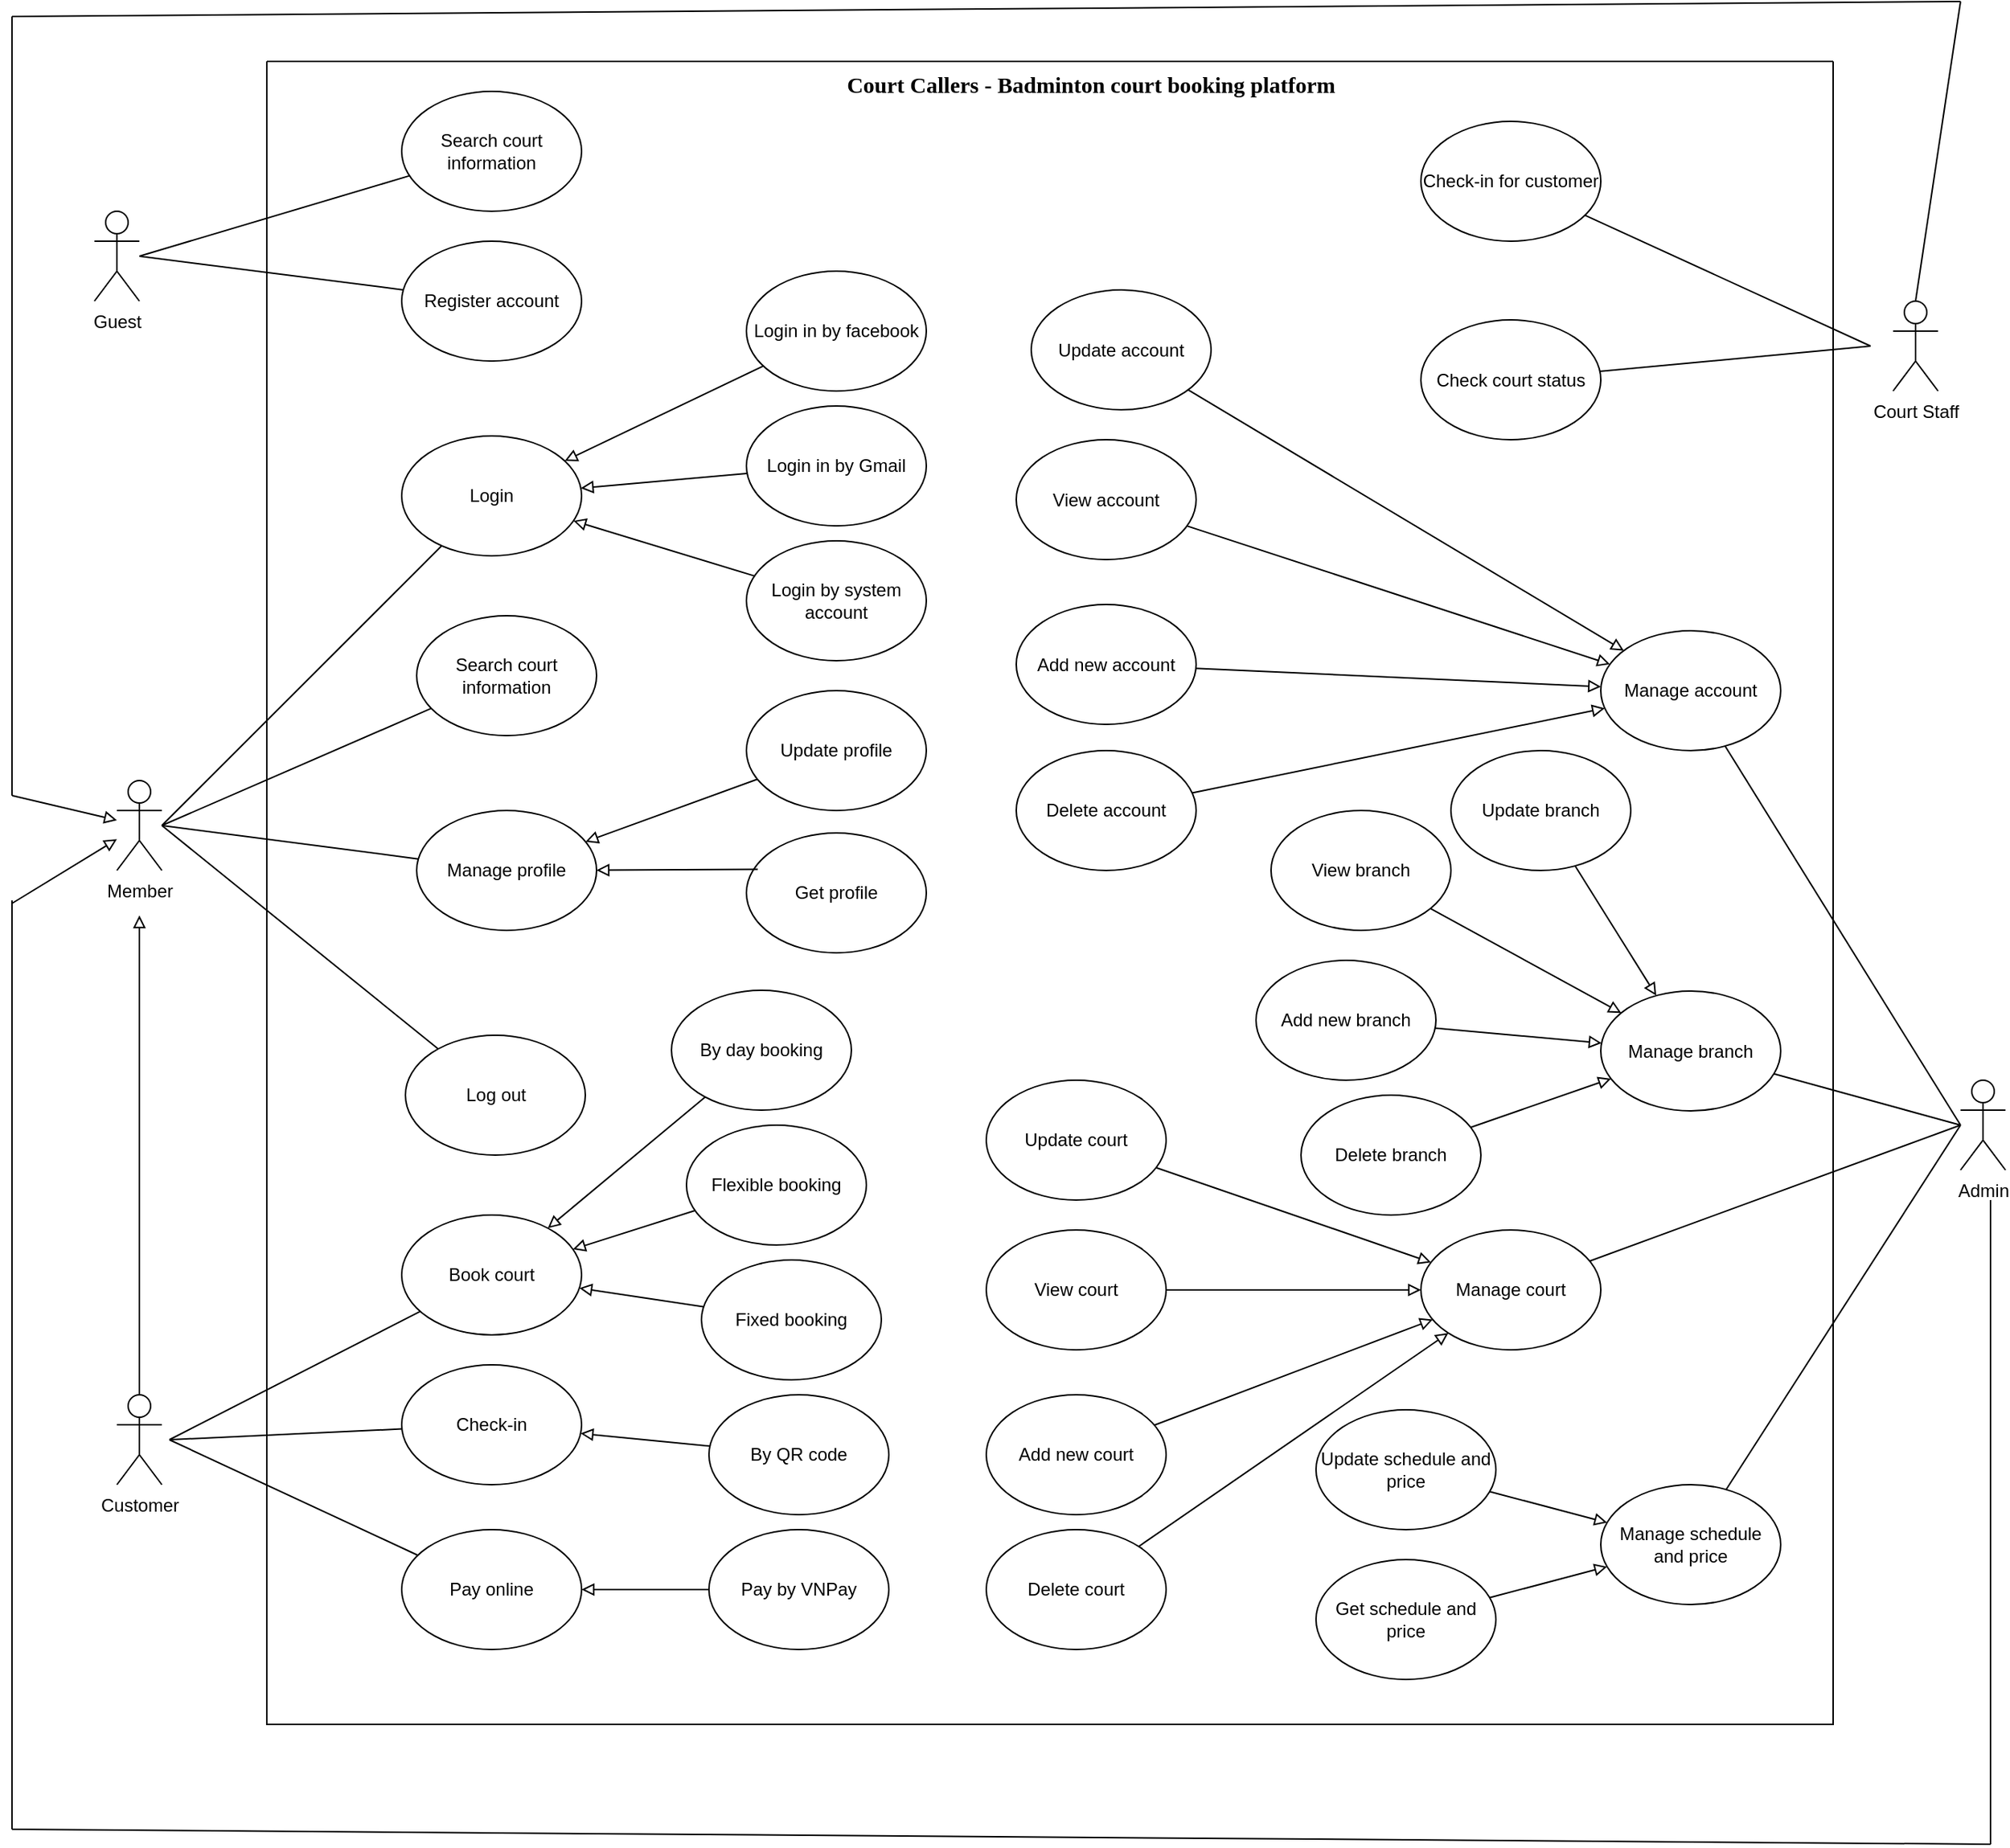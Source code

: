 <mxfile version="24.1.0" type="device">
  <diagram name="Page-1" id="IDf3nve9uaSf9qPTNXKd">
    <mxGraphModel dx="2206" dy="1298" grid="1" gridSize="10" guides="1" tooltips="1" connect="1" arrows="1" fold="1" page="1" pageScale="1" pageWidth="850" pageHeight="1100" math="0" shadow="0">
      <root>
        <mxCell id="0" />
        <mxCell id="1" parent="0" />
        <mxCell id="Hus5AxV9G4xzoiahmBk7-5" value="" style="swimlane;startSize=0;" parent="1" vertex="1">
          <mxGeometry x="190" y="60" width="1045" height="1110" as="geometry">
            <mxRectangle x="190" y="60" width="50" height="40" as="alternateBounds" />
          </mxGeometry>
        </mxCell>
        <mxCell id="Hus5AxV9G4xzoiahmBk7-7" value="&lt;div&gt;&lt;span style=&quot;background-color: rgb(255, 255, 255);&quot;&gt;&lt;font face=&quot;Times New Roman&quot;&gt;&lt;span style=&quot;font-size: 15px; white-space-collapse: preserve;&quot;&gt;&lt;b&gt;Court Callers - Badminton court booking platform&lt;/b&gt;&lt;/span&gt;&lt;/font&gt;&lt;br&gt;&lt;/span&gt;&lt;/div&gt;" style="text;html=1;align=center;verticalAlign=middle;whiteSpace=wrap;rounded=0;" parent="Hus5AxV9G4xzoiahmBk7-5" vertex="1">
          <mxGeometry x="370" y="-20" width="360" height="70" as="geometry" />
        </mxCell>
        <mxCell id="Hus5AxV9G4xzoiahmBk7-26" value="Book court" style="ellipse;whiteSpace=wrap;html=1;" parent="Hus5AxV9G4xzoiahmBk7-5" vertex="1">
          <mxGeometry x="90" y="770" width="120" height="80" as="geometry" />
        </mxCell>
        <mxCell id="Hus5AxV9G4xzoiahmBk7-27" value="Check-in" style="ellipse;whiteSpace=wrap;html=1;" parent="Hus5AxV9G4xzoiahmBk7-5" vertex="1">
          <mxGeometry x="90" y="870" width="120" height="80" as="geometry" />
        </mxCell>
        <mxCell id="Hus5AxV9G4xzoiahmBk7-28" value="Pay online" style="ellipse;whiteSpace=wrap;html=1;" parent="Hus5AxV9G4xzoiahmBk7-5" vertex="1">
          <mxGeometry x="90" y="980" width="120" height="80" as="geometry" />
        </mxCell>
        <mxCell id="Hus5AxV9G4xzoiahmBk7-40" value="" style="endArrow=none;html=1;rounded=0;" parent="Hus5AxV9G4xzoiahmBk7-5" target="Hus5AxV9G4xzoiahmBk7-26" edge="1">
          <mxGeometry width="50" height="50" relative="1" as="geometry">
            <mxPoint x="-65" y="920" as="sourcePoint" />
            <mxPoint x="-15" y="870" as="targetPoint" />
          </mxGeometry>
        </mxCell>
        <mxCell id="Hus5AxV9G4xzoiahmBk7-41" value="" style="endArrow=none;html=1;rounded=0;" parent="Hus5AxV9G4xzoiahmBk7-5" target="Hus5AxV9G4xzoiahmBk7-27" edge="1">
          <mxGeometry width="50" height="50" relative="1" as="geometry">
            <mxPoint x="-65" y="920" as="sourcePoint" />
            <mxPoint x="-15" y="870" as="targetPoint" />
          </mxGeometry>
        </mxCell>
        <mxCell id="Hus5AxV9G4xzoiahmBk7-42" value="" style="endArrow=none;html=1;rounded=0;" parent="Hus5AxV9G4xzoiahmBk7-5" target="Hus5AxV9G4xzoiahmBk7-28" edge="1">
          <mxGeometry width="50" height="50" relative="1" as="geometry">
            <mxPoint x="-65" y="920" as="sourcePoint" />
            <mxPoint x="-15" y="870" as="targetPoint" />
          </mxGeometry>
        </mxCell>
        <mxCell id="Hus5AxV9G4xzoiahmBk7-24" value="Search court information" style="ellipse;whiteSpace=wrap;html=1;" parent="Hus5AxV9G4xzoiahmBk7-5" vertex="1">
          <mxGeometry x="90" y="20" width="120" height="80" as="geometry" />
        </mxCell>
        <mxCell id="Hus5AxV9G4xzoiahmBk7-25" value="Register account" style="ellipse;whiteSpace=wrap;html=1;" parent="Hus5AxV9G4xzoiahmBk7-5" vertex="1">
          <mxGeometry x="90" y="120" width="120" height="80" as="geometry" />
        </mxCell>
        <mxCell id="Hus5AxV9G4xzoiahmBk7-8" value="Guest" style="shape=umlActor;verticalLabelPosition=bottom;verticalAlign=top;html=1;outlineConnect=0;" parent="Hus5AxV9G4xzoiahmBk7-5" vertex="1">
          <mxGeometry x="-115" y="100" width="30" height="60" as="geometry" />
        </mxCell>
        <mxCell id="Hus5AxV9G4xzoiahmBk7-38" value="" style="endArrow=none;html=1;rounded=0;" parent="Hus5AxV9G4xzoiahmBk7-5" target="Hus5AxV9G4xzoiahmBk7-24" edge="1">
          <mxGeometry width="50" height="50" relative="1" as="geometry">
            <mxPoint x="-85" y="130" as="sourcePoint" />
            <mxPoint x="-35" y="80" as="targetPoint" />
          </mxGeometry>
        </mxCell>
        <mxCell id="Hus5AxV9G4xzoiahmBk7-39" value="" style="endArrow=none;html=1;rounded=0;" parent="Hus5AxV9G4xzoiahmBk7-5" target="Hus5AxV9G4xzoiahmBk7-25" edge="1">
          <mxGeometry width="50" height="50" relative="1" as="geometry">
            <mxPoint x="-85" y="130" as="sourcePoint" />
            <mxPoint x="-35" y="80" as="targetPoint" />
          </mxGeometry>
        </mxCell>
        <mxCell id="Hus5AxV9G4xzoiahmBk7-33" value="&lt;div style=&quot;text-align: start;&quot;&gt;Manage account&lt;/div&gt;" style="ellipse;whiteSpace=wrap;html=1;" parent="Hus5AxV9G4xzoiahmBk7-5" vertex="1">
          <mxGeometry x="890" y="380" width="120" height="80" as="geometry" />
        </mxCell>
        <mxCell id="Hus5AxV9G4xzoiahmBk7-34" value="Manage court" style="ellipse;whiteSpace=wrap;html=1;" parent="Hus5AxV9G4xzoiahmBk7-5" vertex="1">
          <mxGeometry x="770" y="780" width="120" height="80" as="geometry" />
        </mxCell>
        <mxCell id="Hus5AxV9G4xzoiahmBk7-35" value="Manage schedule and price" style="ellipse;whiteSpace=wrap;html=1;" parent="Hus5AxV9G4xzoiahmBk7-5" vertex="1">
          <mxGeometry x="890" y="950" width="120" height="80" as="geometry" />
        </mxCell>
        <mxCell id="Hus5AxV9G4xzoiahmBk7-18" value="Admin&lt;div&gt;&lt;br&gt;&lt;/div&gt;" style="shape=umlActor;verticalLabelPosition=bottom;verticalAlign=top;html=1;outlineConnect=0;" parent="Hus5AxV9G4xzoiahmBk7-5" vertex="1">
          <mxGeometry x="1130" y="680" width="30" height="60" as="geometry" />
        </mxCell>
        <mxCell id="Hus5AxV9G4xzoiahmBk7-46" value="" style="endArrow=none;html=1;rounded=0;" parent="Hus5AxV9G4xzoiahmBk7-5" target="Hus5AxV9G4xzoiahmBk7-33" edge="1">
          <mxGeometry width="50" height="50" relative="1" as="geometry">
            <mxPoint x="1130" y="710" as="sourcePoint" />
            <mxPoint x="1180" y="660" as="targetPoint" />
          </mxGeometry>
        </mxCell>
        <mxCell id="Hus5AxV9G4xzoiahmBk7-47" value="" style="endArrow=none;html=1;rounded=0;" parent="Hus5AxV9G4xzoiahmBk7-5" target="Hus5AxV9G4xzoiahmBk7-34" edge="1">
          <mxGeometry width="50" height="50" relative="1" as="geometry">
            <mxPoint x="1130" y="710" as="sourcePoint" />
            <mxPoint x="1180" y="660" as="targetPoint" />
          </mxGeometry>
        </mxCell>
        <mxCell id="Hus5AxV9G4xzoiahmBk7-49" value="" style="endArrow=none;html=1;rounded=0;" parent="Hus5AxV9G4xzoiahmBk7-5" source="Hus5AxV9G4xzoiahmBk7-35" edge="1">
          <mxGeometry width="50" height="50" relative="1" as="geometry">
            <mxPoint x="1080" y="760" as="sourcePoint" />
            <mxPoint x="1130" y="710" as="targetPoint" />
          </mxGeometry>
        </mxCell>
        <mxCell id="Hus5AxV9G4xzoiahmBk7-67" value="Login in by Gmail" style="ellipse;whiteSpace=wrap;html=1;" parent="Hus5AxV9G4xzoiahmBk7-5" vertex="1">
          <mxGeometry x="320" y="230" width="120" height="80" as="geometry" />
        </mxCell>
        <mxCell id="Hus5AxV9G4xzoiahmBk7-56" value="Login" style="ellipse;whiteSpace=wrap;html=1;" parent="Hus5AxV9G4xzoiahmBk7-5" vertex="1">
          <mxGeometry x="90" y="250" width="120" height="80" as="geometry" />
        </mxCell>
        <mxCell id="Hus5AxV9G4xzoiahmBk7-58" value="Log out" style="ellipse;whiteSpace=wrap;html=1;" parent="Hus5AxV9G4xzoiahmBk7-5" vertex="1">
          <mxGeometry x="92.5" y="650" width="120" height="80" as="geometry" />
        </mxCell>
        <mxCell id="Hus5AxV9G4xzoiahmBk7-59" value="Manage profile" style="ellipse;whiteSpace=wrap;html=1;" parent="Hus5AxV9G4xzoiahmBk7-5" vertex="1">
          <mxGeometry x="100" y="500" width="120" height="80" as="geometry" />
        </mxCell>
        <mxCell id="Hus5AxV9G4xzoiahmBk7-63" value="Update profile" style="ellipse;whiteSpace=wrap;html=1;" parent="Hus5AxV9G4xzoiahmBk7-5" vertex="1">
          <mxGeometry x="320" y="420" width="120" height="80" as="geometry" />
        </mxCell>
        <mxCell id="Hus5AxV9G4xzoiahmBk7-64" value="Get profile" style="ellipse;whiteSpace=wrap;html=1;" parent="Hus5AxV9G4xzoiahmBk7-5" vertex="1">
          <mxGeometry x="320" y="515" width="120" height="80" as="geometry" />
        </mxCell>
        <mxCell id="Hus5AxV9G4xzoiahmBk7-65" value="" style="endArrow=block;html=1;rounded=0;endFill=0;" parent="Hus5AxV9G4xzoiahmBk7-5" source="Hus5AxV9G4xzoiahmBk7-63" target="Hus5AxV9G4xzoiahmBk7-59" edge="1">
          <mxGeometry width="50" height="50" relative="1" as="geometry">
            <mxPoint x="280" y="640" as="sourcePoint" />
            <mxPoint x="330" y="590" as="targetPoint" />
          </mxGeometry>
        </mxCell>
        <mxCell id="Hus5AxV9G4xzoiahmBk7-66" value="" style="endArrow=block;html=1;rounded=0;endFill=0;exitX=0.063;exitY=0.303;exitDx=0;exitDy=0;exitPerimeter=0;" parent="Hus5AxV9G4xzoiahmBk7-5" source="Hus5AxV9G4xzoiahmBk7-64" target="Hus5AxV9G4xzoiahmBk7-59" edge="1">
          <mxGeometry width="50" height="50" relative="1" as="geometry">
            <mxPoint x="275" y="475" as="sourcePoint" />
            <mxPoint x="205" y="495" as="targetPoint" />
          </mxGeometry>
        </mxCell>
        <mxCell id="Hus5AxV9G4xzoiahmBk7-55" value="Member" style="shape=umlActor;verticalLabelPosition=bottom;verticalAlign=top;html=1;outlineConnect=0;" parent="Hus5AxV9G4xzoiahmBk7-5" vertex="1">
          <mxGeometry x="-100" y="480" width="30" height="60" as="geometry" />
        </mxCell>
        <mxCell id="Hus5AxV9G4xzoiahmBk7-60" value="" style="endArrow=none;html=1;rounded=0;" parent="Hus5AxV9G4xzoiahmBk7-5" target="Hus5AxV9G4xzoiahmBk7-56" edge="1">
          <mxGeometry width="50" height="50" relative="1" as="geometry">
            <mxPoint x="-70" y="510" as="sourcePoint" />
            <mxPoint x="-20" y="460" as="targetPoint" />
          </mxGeometry>
        </mxCell>
        <mxCell id="Hus5AxV9G4xzoiahmBk7-61" value="" style="endArrow=none;html=1;rounded=0;" parent="Hus5AxV9G4xzoiahmBk7-5" target="Hus5AxV9G4xzoiahmBk7-58" edge="1">
          <mxGeometry width="50" height="50" relative="1" as="geometry">
            <mxPoint x="-70" y="510" as="sourcePoint" />
            <mxPoint x="-20" y="460" as="targetPoint" />
          </mxGeometry>
        </mxCell>
        <mxCell id="Hus5AxV9G4xzoiahmBk7-62" value="" style="endArrow=none;html=1;rounded=0;" parent="Hus5AxV9G4xzoiahmBk7-5" target="Hus5AxV9G4xzoiahmBk7-59" edge="1">
          <mxGeometry width="50" height="50" relative="1" as="geometry">
            <mxPoint x="-70" y="510" as="sourcePoint" />
            <mxPoint x="-20" y="460" as="targetPoint" />
          </mxGeometry>
        </mxCell>
        <mxCell id="Hus5AxV9G4xzoiahmBk7-68" value="Login by system account" style="ellipse;whiteSpace=wrap;html=1;" parent="Hus5AxV9G4xzoiahmBk7-5" vertex="1">
          <mxGeometry x="320" y="320" width="120" height="80" as="geometry" />
        </mxCell>
        <mxCell id="Hus5AxV9G4xzoiahmBk7-69" value="Login in by facebook" style="ellipse;whiteSpace=wrap;html=1;" parent="Hus5AxV9G4xzoiahmBk7-5" vertex="1">
          <mxGeometry x="320" y="140" width="120" height="80" as="geometry" />
        </mxCell>
        <mxCell id="Hus5AxV9G4xzoiahmBk7-70" value="" style="endArrow=block;html=1;rounded=0;endFill=0;" parent="Hus5AxV9G4xzoiahmBk7-5" source="Hus5AxV9G4xzoiahmBk7-69" target="Hus5AxV9G4xzoiahmBk7-56" edge="1">
          <mxGeometry width="50" height="50" relative="1" as="geometry">
            <mxPoint x="306.524" y="213.571" as="sourcePoint" />
            <mxPoint x="205" y="495" as="targetPoint" />
          </mxGeometry>
        </mxCell>
        <mxCell id="Hus5AxV9G4xzoiahmBk7-71" value="" style="endArrow=block;html=1;rounded=0;endFill=0;" parent="Hus5AxV9G4xzoiahmBk7-5" source="Hus5AxV9G4xzoiahmBk7-67" target="Hus5AxV9G4xzoiahmBk7-56" edge="1">
          <mxGeometry width="50" height="50" relative="1" as="geometry">
            <mxPoint x="285" y="485" as="sourcePoint" />
            <mxPoint x="215" y="505" as="targetPoint" />
          </mxGeometry>
        </mxCell>
        <mxCell id="Hus5AxV9G4xzoiahmBk7-72" value="" style="endArrow=block;html=1;rounded=0;endFill=0;" parent="Hus5AxV9G4xzoiahmBk7-5" source="Hus5AxV9G4xzoiahmBk7-68" target="Hus5AxV9G4xzoiahmBk7-56" edge="1">
          <mxGeometry width="50" height="50" relative="1" as="geometry">
            <mxPoint x="295" y="495" as="sourcePoint" />
            <mxPoint x="225" y="515" as="targetPoint" />
          </mxGeometry>
        </mxCell>
        <mxCell id="Hus5AxV9G4xzoiahmBk7-75" value="Pay by VNPay" style="ellipse;whiteSpace=wrap;html=1;" parent="Hus5AxV9G4xzoiahmBk7-5" vertex="1">
          <mxGeometry x="295" y="980" width="120" height="80" as="geometry" />
        </mxCell>
        <mxCell id="Hus5AxV9G4xzoiahmBk7-77" value="" style="endArrow=block;html=1;rounded=0;endFill=0;" parent="Hus5AxV9G4xzoiahmBk7-5" source="Hus5AxV9G4xzoiahmBk7-75" target="Hus5AxV9G4xzoiahmBk7-28" edge="1">
          <mxGeometry width="50" height="50" relative="1" as="geometry">
            <mxPoint x="258" y="559" as="sourcePoint" />
            <mxPoint x="195" y="532" as="targetPoint" />
          </mxGeometry>
        </mxCell>
        <mxCell id="Hus5AxV9G4xzoiahmBk7-89" value="Update schedule and price" style="ellipse;whiteSpace=wrap;html=1;" parent="Hus5AxV9G4xzoiahmBk7-5" vertex="1">
          <mxGeometry x="700" y="900" width="120" height="80" as="geometry" />
        </mxCell>
        <mxCell id="Hus5AxV9G4xzoiahmBk7-90" value="Get schedule and price" style="ellipse;whiteSpace=wrap;html=1;" parent="Hus5AxV9G4xzoiahmBk7-5" vertex="1">
          <mxGeometry x="700" y="1000" width="120" height="80" as="geometry" />
        </mxCell>
        <mxCell id="Hus5AxV9G4xzoiahmBk7-93" value="" style="endArrow=block;html=1;rounded=0;endFill=0;" parent="Hus5AxV9G4xzoiahmBk7-5" source="Hus5AxV9G4xzoiahmBk7-89" target="Hus5AxV9G4xzoiahmBk7-35" edge="1">
          <mxGeometry width="50" height="50" relative="1" as="geometry">
            <mxPoint x="310" y="986" as="sourcePoint" />
            <mxPoint x="215" y="1014" as="targetPoint" />
          </mxGeometry>
        </mxCell>
        <mxCell id="Hus5AxV9G4xzoiahmBk7-94" value="Update court" style="ellipse;whiteSpace=wrap;html=1;" parent="Hus5AxV9G4xzoiahmBk7-5" vertex="1">
          <mxGeometry x="480" y="680" width="120" height="80" as="geometry" />
        </mxCell>
        <mxCell id="Hus5AxV9G4xzoiahmBk7-95" value="View court" style="ellipse;whiteSpace=wrap;html=1;" parent="Hus5AxV9G4xzoiahmBk7-5" vertex="1">
          <mxGeometry x="480" y="780" width="120" height="80" as="geometry" />
        </mxCell>
        <mxCell id="Hus5AxV9G4xzoiahmBk7-96" value="" style="endArrow=block;html=1;rounded=0;endFill=0;" parent="Hus5AxV9G4xzoiahmBk7-5" source="Hus5AxV9G4xzoiahmBk7-94" target="Hus5AxV9G4xzoiahmBk7-34" edge="1">
          <mxGeometry width="50" height="50" relative="1" as="geometry">
            <mxPoint x="220" y="666" as="sourcePoint" />
            <mxPoint x="794" y="646" as="targetPoint" />
          </mxGeometry>
        </mxCell>
        <mxCell id="Hus5AxV9G4xzoiahmBk7-97" value="Add new court" style="ellipse;whiteSpace=wrap;html=1;" parent="Hus5AxV9G4xzoiahmBk7-5" vertex="1">
          <mxGeometry x="480" y="890" width="120" height="80" as="geometry" />
        </mxCell>
        <mxCell id="Hus5AxV9G4xzoiahmBk7-98" value="Delete court" style="ellipse;whiteSpace=wrap;html=1;" parent="Hus5AxV9G4xzoiahmBk7-5" vertex="1">
          <mxGeometry x="480" y="980" width="120" height="80" as="geometry" />
        </mxCell>
        <mxCell id="Hus5AxV9G4xzoiahmBk7-99" value="" style="endArrow=block;html=1;rounded=0;endFill=0;" parent="Hus5AxV9G4xzoiahmBk7-5" source="Hus5AxV9G4xzoiahmBk7-97" target="Hus5AxV9G4xzoiahmBk7-34" edge="1">
          <mxGeometry width="50" height="50" relative="1" as="geometry">
            <mxPoint x="110" y="856" as="sourcePoint" />
            <mxPoint x="684" y="836" as="targetPoint" />
          </mxGeometry>
        </mxCell>
        <mxCell id="Hus5AxV9G4xzoiahmBk7-100" value="" style="endArrow=block;html=1;rounded=0;endFill=0;" parent="Hus5AxV9G4xzoiahmBk7-5" source="Hus5AxV9G4xzoiahmBk7-95" target="Hus5AxV9G4xzoiahmBk7-34" edge="1">
          <mxGeometry width="50" height="50" relative="1" as="geometry">
            <mxPoint x="702" y="649" as="sourcePoint" />
            <mxPoint x="908" y="791" as="targetPoint" />
          </mxGeometry>
        </mxCell>
        <mxCell id="Hus5AxV9G4xzoiahmBk7-101" value="" style="endArrow=block;html=1;rounded=0;endFill=0;" parent="Hus5AxV9G4xzoiahmBk7-5" source="Hus5AxV9G4xzoiahmBk7-98" target="Hus5AxV9G4xzoiahmBk7-34" edge="1">
          <mxGeometry width="50" height="50" relative="1" as="geometry">
            <mxPoint x="712" y="659" as="sourcePoint" />
            <mxPoint x="918" y="801" as="targetPoint" />
          </mxGeometry>
        </mxCell>
        <mxCell id="Hus5AxV9G4xzoiahmBk7-102" value="Update account" style="ellipse;whiteSpace=wrap;html=1;" parent="Hus5AxV9G4xzoiahmBk7-5" vertex="1">
          <mxGeometry x="510" y="152.5" width="120" height="80" as="geometry" />
        </mxCell>
        <mxCell id="Hus5AxV9G4xzoiahmBk7-103" value="View account" style="ellipse;whiteSpace=wrap;html=1;" parent="Hus5AxV9G4xzoiahmBk7-5" vertex="1">
          <mxGeometry x="500" y="252.5" width="120" height="80" as="geometry" />
        </mxCell>
        <mxCell id="Hus5AxV9G4xzoiahmBk7-104" value="" style="endArrow=block;html=1;rounded=0;endFill=0;" parent="Hus5AxV9G4xzoiahmBk7-5" source="Hus5AxV9G4xzoiahmBk7-102" target="Hus5AxV9G4xzoiahmBk7-33" edge="1">
          <mxGeometry width="50" height="50" relative="1" as="geometry">
            <mxPoint x="240" y="268.5" as="sourcePoint" />
            <mxPoint x="835" y="346.5" as="targetPoint" />
          </mxGeometry>
        </mxCell>
        <mxCell id="Hus5AxV9G4xzoiahmBk7-105" value="Add new account" style="ellipse;whiteSpace=wrap;html=1;" parent="Hus5AxV9G4xzoiahmBk7-5" vertex="1">
          <mxGeometry x="500" y="362.5" width="120" height="80" as="geometry" />
        </mxCell>
        <mxCell id="Hus5AxV9G4xzoiahmBk7-106" value="Delete account" style="ellipse;whiteSpace=wrap;html=1;" parent="Hus5AxV9G4xzoiahmBk7-5" vertex="1">
          <mxGeometry x="500" y="460" width="120" height="80" as="geometry" />
        </mxCell>
        <mxCell id="Hus5AxV9G4xzoiahmBk7-107" value="" style="endArrow=block;html=1;rounded=0;endFill=0;" parent="Hus5AxV9G4xzoiahmBk7-5" source="Hus5AxV9G4xzoiahmBk7-105" target="Hus5AxV9G4xzoiahmBk7-33" edge="1">
          <mxGeometry width="50" height="50" relative="1" as="geometry">
            <mxPoint x="130" y="458.5" as="sourcePoint" />
            <mxPoint x="821" y="377.5" as="targetPoint" />
          </mxGeometry>
        </mxCell>
        <mxCell id="Hus5AxV9G4xzoiahmBk7-108" value="" style="endArrow=block;html=1;rounded=0;endFill=0;" parent="Hus5AxV9G4xzoiahmBk7-5" source="Hus5AxV9G4xzoiahmBk7-103" target="Hus5AxV9G4xzoiahmBk7-33" edge="1">
          <mxGeometry width="50" height="50" relative="1" as="geometry">
            <mxPoint x="722" y="251.5" as="sourcePoint" />
            <mxPoint x="824" y="358.5" as="targetPoint" />
          </mxGeometry>
        </mxCell>
        <mxCell id="Hus5AxV9G4xzoiahmBk7-109" value="" style="endArrow=block;html=1;rounded=0;endFill=0;" parent="Hus5AxV9G4xzoiahmBk7-5" source="Hus5AxV9G4xzoiahmBk7-106" target="Hus5AxV9G4xzoiahmBk7-33" edge="1">
          <mxGeometry width="50" height="50" relative="1" as="geometry">
            <mxPoint x="732" y="261.5" as="sourcePoint" />
            <mxPoint x="828" y="392.5" as="targetPoint" />
          </mxGeometry>
        </mxCell>
        <mxCell id="Hus5AxV9G4xzoiahmBk7-110" value="" style="endArrow=block;html=1;rounded=0;endFill=0;" parent="Hus5AxV9G4xzoiahmBk7-5" source="Hus5AxV9G4xzoiahmBk7-90" target="Hus5AxV9G4xzoiahmBk7-35" edge="1">
          <mxGeometry width="50" height="50" relative="1" as="geometry">
            <mxPoint x="806" y="954" as="sourcePoint" />
            <mxPoint x="894" y="976" as="targetPoint" />
          </mxGeometry>
        </mxCell>
        <mxCell id="Hus5AxV9G4xzoiahmBk7-30" value="Check-in for customer" style="ellipse;whiteSpace=wrap;html=1;" parent="Hus5AxV9G4xzoiahmBk7-5" vertex="1">
          <mxGeometry x="770" y="40" width="120" height="80" as="geometry" />
        </mxCell>
        <mxCell id="Hus5AxV9G4xzoiahmBk7-31" value="Check court status" style="ellipse;whiteSpace=wrap;html=1;" parent="Hus5AxV9G4xzoiahmBk7-5" vertex="1">
          <mxGeometry x="770" y="172.5" width="120" height="80" as="geometry" />
        </mxCell>
        <mxCell id="Hus5AxV9G4xzoiahmBk7-43" value="" style="endArrow=none;html=1;rounded=0;" parent="Hus5AxV9G4xzoiahmBk7-5" target="Hus5AxV9G4xzoiahmBk7-30" edge="1">
          <mxGeometry width="50" height="50" relative="1" as="geometry">
            <mxPoint x="1070" y="190" as="sourcePoint" />
            <mxPoint x="1120" y="140" as="targetPoint" />
          </mxGeometry>
        </mxCell>
        <mxCell id="Hus5AxV9G4xzoiahmBk7-44" value="" style="endArrow=none;html=1;rounded=0;" parent="Hus5AxV9G4xzoiahmBk7-5" target="Hus5AxV9G4xzoiahmBk7-31" edge="1">
          <mxGeometry width="50" height="50" relative="1" as="geometry">
            <mxPoint x="1070" y="190" as="sourcePoint" />
            <mxPoint x="1120" y="140" as="targetPoint" />
          </mxGeometry>
        </mxCell>
        <mxCell id="Tu4VQiL8ooOl8Ao3RDO4-2" value="By day booking" style="ellipse;whiteSpace=wrap;html=1;" vertex="1" parent="Hus5AxV9G4xzoiahmBk7-5">
          <mxGeometry x="270" y="620" width="120" height="80" as="geometry" />
        </mxCell>
        <mxCell id="Tu4VQiL8ooOl8Ao3RDO4-3" value="Flexible booking" style="ellipse;whiteSpace=wrap;html=1;" vertex="1" parent="Hus5AxV9G4xzoiahmBk7-5">
          <mxGeometry x="280" y="710" width="120" height="80" as="geometry" />
        </mxCell>
        <mxCell id="Tu4VQiL8ooOl8Ao3RDO4-4" value="Fixed&lt;span style=&quot;background-color: initial;&quot;&gt;&amp;nbsp;booking&lt;/span&gt;" style="ellipse;whiteSpace=wrap;html=1;" vertex="1" parent="Hus5AxV9G4xzoiahmBk7-5">
          <mxGeometry x="290" y="800" width="120" height="80" as="geometry" />
        </mxCell>
        <mxCell id="Tu4VQiL8ooOl8Ao3RDO4-5" value="" style="endArrow=block;html=1;rounded=0;endFill=0;" edge="1" parent="Hus5AxV9G4xzoiahmBk7-5" source="Tu4VQiL8ooOl8Ao3RDO4-2" target="Hus5AxV9G4xzoiahmBk7-26">
          <mxGeometry width="50" height="50" relative="1" as="geometry">
            <mxPoint x="305" y="1030" as="sourcePoint" />
            <mxPoint x="220" y="1030" as="targetPoint" />
          </mxGeometry>
        </mxCell>
        <mxCell id="Tu4VQiL8ooOl8Ao3RDO4-6" value="" style="endArrow=block;html=1;rounded=0;endFill=0;" edge="1" parent="Hus5AxV9G4xzoiahmBk7-5" source="Tu4VQiL8ooOl8Ao3RDO4-3" target="Hus5AxV9G4xzoiahmBk7-26">
          <mxGeometry width="50" height="50" relative="1" as="geometry">
            <mxPoint x="305" y="1030" as="sourcePoint" />
            <mxPoint x="220" y="1030" as="targetPoint" />
          </mxGeometry>
        </mxCell>
        <mxCell id="Tu4VQiL8ooOl8Ao3RDO4-7" value="" style="endArrow=block;html=1;rounded=0;endFill=0;" edge="1" parent="Hus5AxV9G4xzoiahmBk7-5" source="Tu4VQiL8ooOl8Ao3RDO4-4" target="Hus5AxV9G4xzoiahmBk7-26">
          <mxGeometry width="50" height="50" relative="1" as="geometry">
            <mxPoint x="315" y="1040" as="sourcePoint" />
            <mxPoint x="203" y="891" as="targetPoint" />
          </mxGeometry>
        </mxCell>
        <mxCell id="Tu4VQiL8ooOl8Ao3RDO4-8" value="By QR code" style="ellipse;whiteSpace=wrap;html=1;" vertex="1" parent="Hus5AxV9G4xzoiahmBk7-5">
          <mxGeometry x="295" y="890" width="120" height="80" as="geometry" />
        </mxCell>
        <mxCell id="Tu4VQiL8ooOl8Ao3RDO4-9" value="" style="endArrow=block;html=1;rounded=0;endFill=0;" edge="1" parent="Hus5AxV9G4xzoiahmBk7-5" source="Tu4VQiL8ooOl8Ao3RDO4-8" target="Hus5AxV9G4xzoiahmBk7-27">
          <mxGeometry width="50" height="50" relative="1" as="geometry">
            <mxPoint x="305" y="1030" as="sourcePoint" />
            <mxPoint x="220" y="1030" as="targetPoint" />
          </mxGeometry>
        </mxCell>
        <mxCell id="Tu4VQiL8ooOl8Ao3RDO4-10" value="Search court information" style="ellipse;whiteSpace=wrap;html=1;" vertex="1" parent="Hus5AxV9G4xzoiahmBk7-5">
          <mxGeometry x="100" y="370" width="120" height="80" as="geometry" />
        </mxCell>
        <mxCell id="Tu4VQiL8ooOl8Ao3RDO4-14" value="Manage branch" style="ellipse;whiteSpace=wrap;html=1;" vertex="1" parent="Hus5AxV9G4xzoiahmBk7-5">
          <mxGeometry x="890" y="620.5" width="120" height="80" as="geometry" />
        </mxCell>
        <mxCell id="Tu4VQiL8ooOl8Ao3RDO4-15" value="Update branch" style="ellipse;whiteSpace=wrap;html=1;" vertex="1" parent="Hus5AxV9G4xzoiahmBk7-5">
          <mxGeometry x="790" y="460" width="120" height="80" as="geometry" />
        </mxCell>
        <mxCell id="Tu4VQiL8ooOl8Ao3RDO4-16" value="View branch" style="ellipse;whiteSpace=wrap;html=1;" vertex="1" parent="Hus5AxV9G4xzoiahmBk7-5">
          <mxGeometry x="670" y="500" width="120" height="80" as="geometry" />
        </mxCell>
        <mxCell id="Tu4VQiL8ooOl8Ao3RDO4-17" value="" style="endArrow=block;html=1;rounded=0;endFill=0;" edge="1" parent="Hus5AxV9G4xzoiahmBk7-5" source="Tu4VQiL8ooOl8Ao3RDO4-15" target="Tu4VQiL8ooOl8Ao3RDO4-14">
          <mxGeometry width="50" height="50" relative="1" as="geometry">
            <mxPoint x="270" y="476.5" as="sourcePoint" />
            <mxPoint x="844" y="456.5" as="targetPoint" />
          </mxGeometry>
        </mxCell>
        <mxCell id="Tu4VQiL8ooOl8Ao3RDO4-18" value="Add new branch" style="ellipse;whiteSpace=wrap;html=1;" vertex="1" parent="Hus5AxV9G4xzoiahmBk7-5">
          <mxGeometry x="660" y="600" width="120" height="80" as="geometry" />
        </mxCell>
        <mxCell id="Tu4VQiL8ooOl8Ao3RDO4-19" value="" style="endArrow=block;html=1;rounded=0;endFill=0;" edge="1" parent="Hus5AxV9G4xzoiahmBk7-5" source="Tu4VQiL8ooOl8Ao3RDO4-18" target="Tu4VQiL8ooOl8Ao3RDO4-14">
          <mxGeometry width="50" height="50" relative="1" as="geometry">
            <mxPoint x="160" y="666.5" as="sourcePoint" />
            <mxPoint x="734" y="646.5" as="targetPoint" />
          </mxGeometry>
        </mxCell>
        <mxCell id="Tu4VQiL8ooOl8Ao3RDO4-20" value="" style="endArrow=block;html=1;rounded=0;endFill=0;" edge="1" parent="Hus5AxV9G4xzoiahmBk7-5" source="Tu4VQiL8ooOl8Ao3RDO4-16" target="Tu4VQiL8ooOl8Ao3RDO4-14">
          <mxGeometry width="50" height="50" relative="1" as="geometry">
            <mxPoint x="752" y="459.5" as="sourcePoint" />
            <mxPoint x="958" y="601.5" as="targetPoint" />
          </mxGeometry>
        </mxCell>
        <mxCell id="Tu4VQiL8ooOl8Ao3RDO4-21" value="" style="endArrow=block;html=1;rounded=0;endFill=0;" edge="1" parent="Hus5AxV9G4xzoiahmBk7-5" target="Tu4VQiL8ooOl8Ao3RDO4-14" source="Tu4VQiL8ooOl8Ao3RDO4-23">
          <mxGeometry width="50" height="50" relative="1" as="geometry">
            <mxPoint x="648" y="719.5" as="sourcePoint" />
            <mxPoint x="968" y="611.5" as="targetPoint" />
          </mxGeometry>
        </mxCell>
        <mxCell id="Tu4VQiL8ooOl8Ao3RDO4-23" value="Delete&lt;span style=&quot;background-color: initial;&quot;&gt;&amp;nbsp;branch&lt;/span&gt;" style="ellipse;whiteSpace=wrap;html=1;" vertex="1" parent="Hus5AxV9G4xzoiahmBk7-5">
          <mxGeometry x="690" y="690" width="120" height="80" as="geometry" />
        </mxCell>
        <mxCell id="Hus5AxV9G4xzoiahmBk7-9" value="Customer" style="shape=umlActor;verticalLabelPosition=bottom;verticalAlign=top;html=1;outlineConnect=0;" parent="1" vertex="1">
          <mxGeometry x="90" y="950" width="30" height="60" as="geometry" />
        </mxCell>
        <mxCell id="Hus5AxV9G4xzoiahmBk7-80" value="" style="endArrow=block;html=1;rounded=0;endFill=0;" parent="1" source="Hus5AxV9G4xzoiahmBk7-9" edge="1">
          <mxGeometry width="50" height="50" relative="1" as="geometry">
            <mxPoint x="458" y="629" as="sourcePoint" />
            <mxPoint x="105" y="630" as="targetPoint" />
          </mxGeometry>
        </mxCell>
        <mxCell id="Hus5AxV9G4xzoiahmBk7-81" value="" style="endArrow=none;html=1;rounded=0;exitX=0.5;exitY=0;exitDx=0;exitDy=0;exitPerimeter=0;" parent="1" source="Hus5AxV9G4xzoiahmBk7-19" edge="1">
          <mxGeometry width="50" height="50" relative="1" as="geometry">
            <mxPoint x="1320" y="450" as="sourcePoint" />
            <mxPoint x="1320" y="20" as="targetPoint" />
          </mxGeometry>
        </mxCell>
        <mxCell id="Hus5AxV9G4xzoiahmBk7-82" value="" style="endArrow=none;html=1;rounded=0;" parent="1" edge="1">
          <mxGeometry width="50" height="50" relative="1" as="geometry">
            <mxPoint x="20" y="30" as="sourcePoint" />
            <mxPoint x="1320" y="20" as="targetPoint" />
          </mxGeometry>
        </mxCell>
        <mxCell id="Hus5AxV9G4xzoiahmBk7-83" value="" style="endArrow=none;html=1;rounded=0;" parent="1" edge="1">
          <mxGeometry width="50" height="50" relative="1" as="geometry">
            <mxPoint x="20" y="550" as="sourcePoint" />
            <mxPoint x="20" y="30" as="targetPoint" />
          </mxGeometry>
        </mxCell>
        <mxCell id="Hus5AxV9G4xzoiahmBk7-84" value="" style="endArrow=block;html=1;rounded=0;endFill=0;" parent="1" target="Hus5AxV9G4xzoiahmBk7-55" edge="1">
          <mxGeometry width="50" height="50" relative="1" as="geometry">
            <mxPoint x="20" y="550" as="sourcePoint" />
            <mxPoint x="405" y="612" as="targetPoint" />
          </mxGeometry>
        </mxCell>
        <mxCell id="Hus5AxV9G4xzoiahmBk7-85" value="" style="endArrow=none;html=1;rounded=0;" parent="1" edge="1">
          <mxGeometry width="50" height="50" relative="1" as="geometry">
            <mxPoint x="1340" y="1250" as="sourcePoint" />
            <mxPoint x="1340" y="820" as="targetPoint" />
          </mxGeometry>
        </mxCell>
        <mxCell id="Hus5AxV9G4xzoiahmBk7-86" value="" style="endArrow=none;html=1;rounded=0;" parent="1" edge="1">
          <mxGeometry width="50" height="50" relative="1" as="geometry">
            <mxPoint x="20" y="1240" as="sourcePoint" />
            <mxPoint x="1340" y="1250" as="targetPoint" />
          </mxGeometry>
        </mxCell>
        <mxCell id="Hus5AxV9G4xzoiahmBk7-87" value="" style="endArrow=none;html=1;rounded=0;" parent="1" edge="1">
          <mxGeometry width="50" height="50" relative="1" as="geometry">
            <mxPoint x="20" y="1240" as="sourcePoint" />
            <mxPoint x="20" y="620" as="targetPoint" />
          </mxGeometry>
        </mxCell>
        <mxCell id="Hus5AxV9G4xzoiahmBk7-88" value="" style="endArrow=block;html=1;rounded=0;endFill=0;" parent="1" target="Hus5AxV9G4xzoiahmBk7-55" edge="1">
          <mxGeometry width="50" height="50" relative="1" as="geometry">
            <mxPoint x="20" y="622" as="sourcePoint" />
            <mxPoint x="415" y="622" as="targetPoint" />
          </mxGeometry>
        </mxCell>
        <mxCell id="Hus5AxV9G4xzoiahmBk7-19" value="Court Staff" style="shape=umlActor;verticalLabelPosition=bottom;verticalAlign=top;html=1;outlineConnect=0;" parent="1" vertex="1">
          <mxGeometry x="1275" y="220" width="30" height="60" as="geometry" />
        </mxCell>
        <mxCell id="Tu4VQiL8ooOl8Ao3RDO4-13" value="" style="endArrow=none;html=1;rounded=0;" edge="1" parent="1" target="Tu4VQiL8ooOl8Ao3RDO4-10">
          <mxGeometry width="50" height="50" relative="1" as="geometry">
            <mxPoint x="120" y="570" as="sourcePoint" />
            <mxPoint x="291" y="222" as="targetPoint" />
          </mxGeometry>
        </mxCell>
        <mxCell id="Tu4VQiL8ooOl8Ao3RDO4-22" value="" style="endArrow=none;html=1;rounded=0;" edge="1" parent="1" target="Tu4VQiL8ooOl8Ao3RDO4-14">
          <mxGeometry width="50" height="50" relative="1" as="geometry">
            <mxPoint x="1320" y="770" as="sourcePoint" />
            <mxPoint x="1083" y="871" as="targetPoint" />
          </mxGeometry>
        </mxCell>
      </root>
    </mxGraphModel>
  </diagram>
</mxfile>

